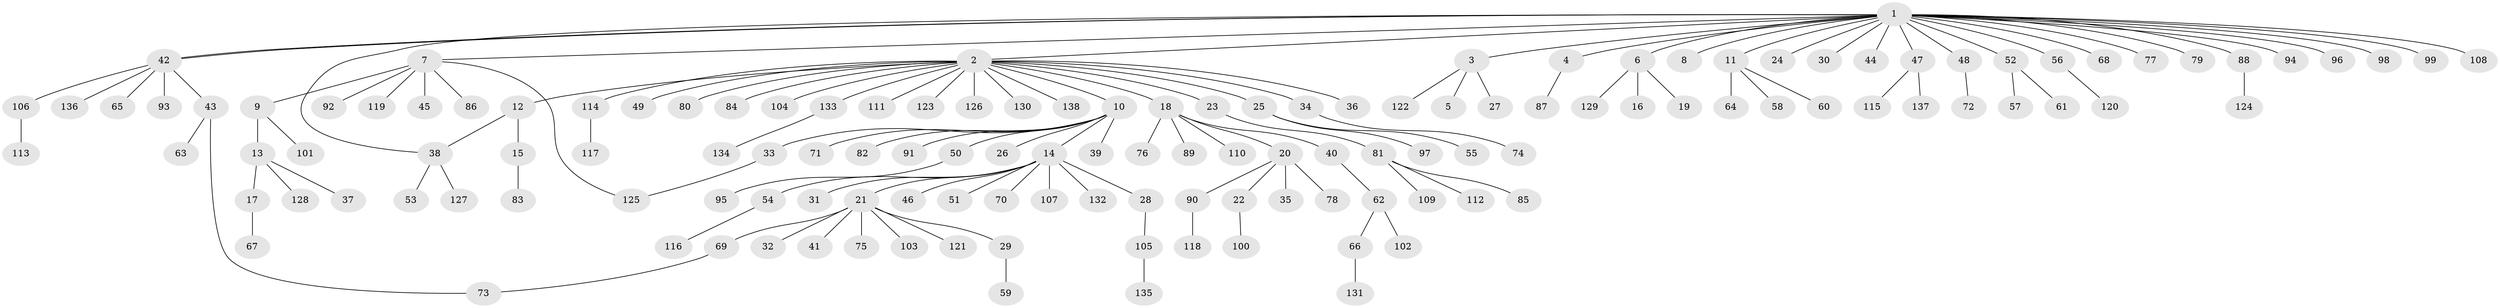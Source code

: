 // coarse degree distribution, {43: 0.012195121951219513, 4: 0.036585365853658534, 2: 0.0975609756097561, 1: 0.7926829268292683, 5: 0.012195121951219513, 8: 0.012195121951219513, 3: 0.012195121951219513, 11: 0.012195121951219513, 7: 0.012195121951219513}
// Generated by graph-tools (version 1.1) at 2025/18/03/04/25 18:18:18]
// undirected, 138 vertices, 141 edges
graph export_dot {
graph [start="1"]
  node [color=gray90,style=filled];
  1;
  2;
  3;
  4;
  5;
  6;
  7;
  8;
  9;
  10;
  11;
  12;
  13;
  14;
  15;
  16;
  17;
  18;
  19;
  20;
  21;
  22;
  23;
  24;
  25;
  26;
  27;
  28;
  29;
  30;
  31;
  32;
  33;
  34;
  35;
  36;
  37;
  38;
  39;
  40;
  41;
  42;
  43;
  44;
  45;
  46;
  47;
  48;
  49;
  50;
  51;
  52;
  53;
  54;
  55;
  56;
  57;
  58;
  59;
  60;
  61;
  62;
  63;
  64;
  65;
  66;
  67;
  68;
  69;
  70;
  71;
  72;
  73;
  74;
  75;
  76;
  77;
  78;
  79;
  80;
  81;
  82;
  83;
  84;
  85;
  86;
  87;
  88;
  89;
  90;
  91;
  92;
  93;
  94;
  95;
  96;
  97;
  98;
  99;
  100;
  101;
  102;
  103;
  104;
  105;
  106;
  107;
  108;
  109;
  110;
  111;
  112;
  113;
  114;
  115;
  116;
  117;
  118;
  119;
  120;
  121;
  122;
  123;
  124;
  125;
  126;
  127;
  128;
  129;
  130;
  131;
  132;
  133;
  134;
  135;
  136;
  137;
  138;
  1 -- 2;
  1 -- 3;
  1 -- 4;
  1 -- 6;
  1 -- 7;
  1 -- 8;
  1 -- 11;
  1 -- 24;
  1 -- 30;
  1 -- 38;
  1 -- 42;
  1 -- 42;
  1 -- 44;
  1 -- 47;
  1 -- 48;
  1 -- 52;
  1 -- 56;
  1 -- 68;
  1 -- 77;
  1 -- 79;
  1 -- 88;
  1 -- 94;
  1 -- 96;
  1 -- 98;
  1 -- 99;
  1 -- 108;
  2 -- 10;
  2 -- 12;
  2 -- 18;
  2 -- 23;
  2 -- 25;
  2 -- 34;
  2 -- 36;
  2 -- 49;
  2 -- 80;
  2 -- 84;
  2 -- 104;
  2 -- 111;
  2 -- 114;
  2 -- 123;
  2 -- 126;
  2 -- 130;
  2 -- 133;
  2 -- 138;
  3 -- 5;
  3 -- 27;
  3 -- 122;
  4 -- 87;
  6 -- 16;
  6 -- 19;
  6 -- 129;
  7 -- 9;
  7 -- 45;
  7 -- 86;
  7 -- 92;
  7 -- 119;
  7 -- 125;
  9 -- 13;
  9 -- 101;
  10 -- 14;
  10 -- 26;
  10 -- 33;
  10 -- 39;
  10 -- 50;
  10 -- 71;
  10 -- 82;
  10 -- 91;
  11 -- 58;
  11 -- 60;
  11 -- 64;
  12 -- 15;
  12 -- 38;
  13 -- 17;
  13 -- 37;
  13 -- 128;
  14 -- 21;
  14 -- 28;
  14 -- 31;
  14 -- 46;
  14 -- 51;
  14 -- 54;
  14 -- 70;
  14 -- 107;
  14 -- 132;
  15 -- 83;
  17 -- 67;
  18 -- 20;
  18 -- 40;
  18 -- 76;
  18 -- 89;
  18 -- 110;
  20 -- 22;
  20 -- 35;
  20 -- 78;
  20 -- 90;
  21 -- 29;
  21 -- 32;
  21 -- 41;
  21 -- 69;
  21 -- 75;
  21 -- 103;
  21 -- 121;
  22 -- 100;
  23 -- 81;
  25 -- 55;
  25 -- 97;
  28 -- 105;
  29 -- 59;
  33 -- 125;
  34 -- 74;
  38 -- 53;
  38 -- 127;
  40 -- 62;
  42 -- 43;
  42 -- 65;
  42 -- 93;
  42 -- 106;
  42 -- 136;
  43 -- 63;
  43 -- 73;
  47 -- 115;
  47 -- 137;
  48 -- 72;
  50 -- 95;
  52 -- 57;
  52 -- 61;
  54 -- 116;
  56 -- 120;
  62 -- 66;
  62 -- 102;
  66 -- 131;
  69 -- 73;
  81 -- 85;
  81 -- 109;
  81 -- 112;
  88 -- 124;
  90 -- 118;
  105 -- 135;
  106 -- 113;
  114 -- 117;
  133 -- 134;
}
